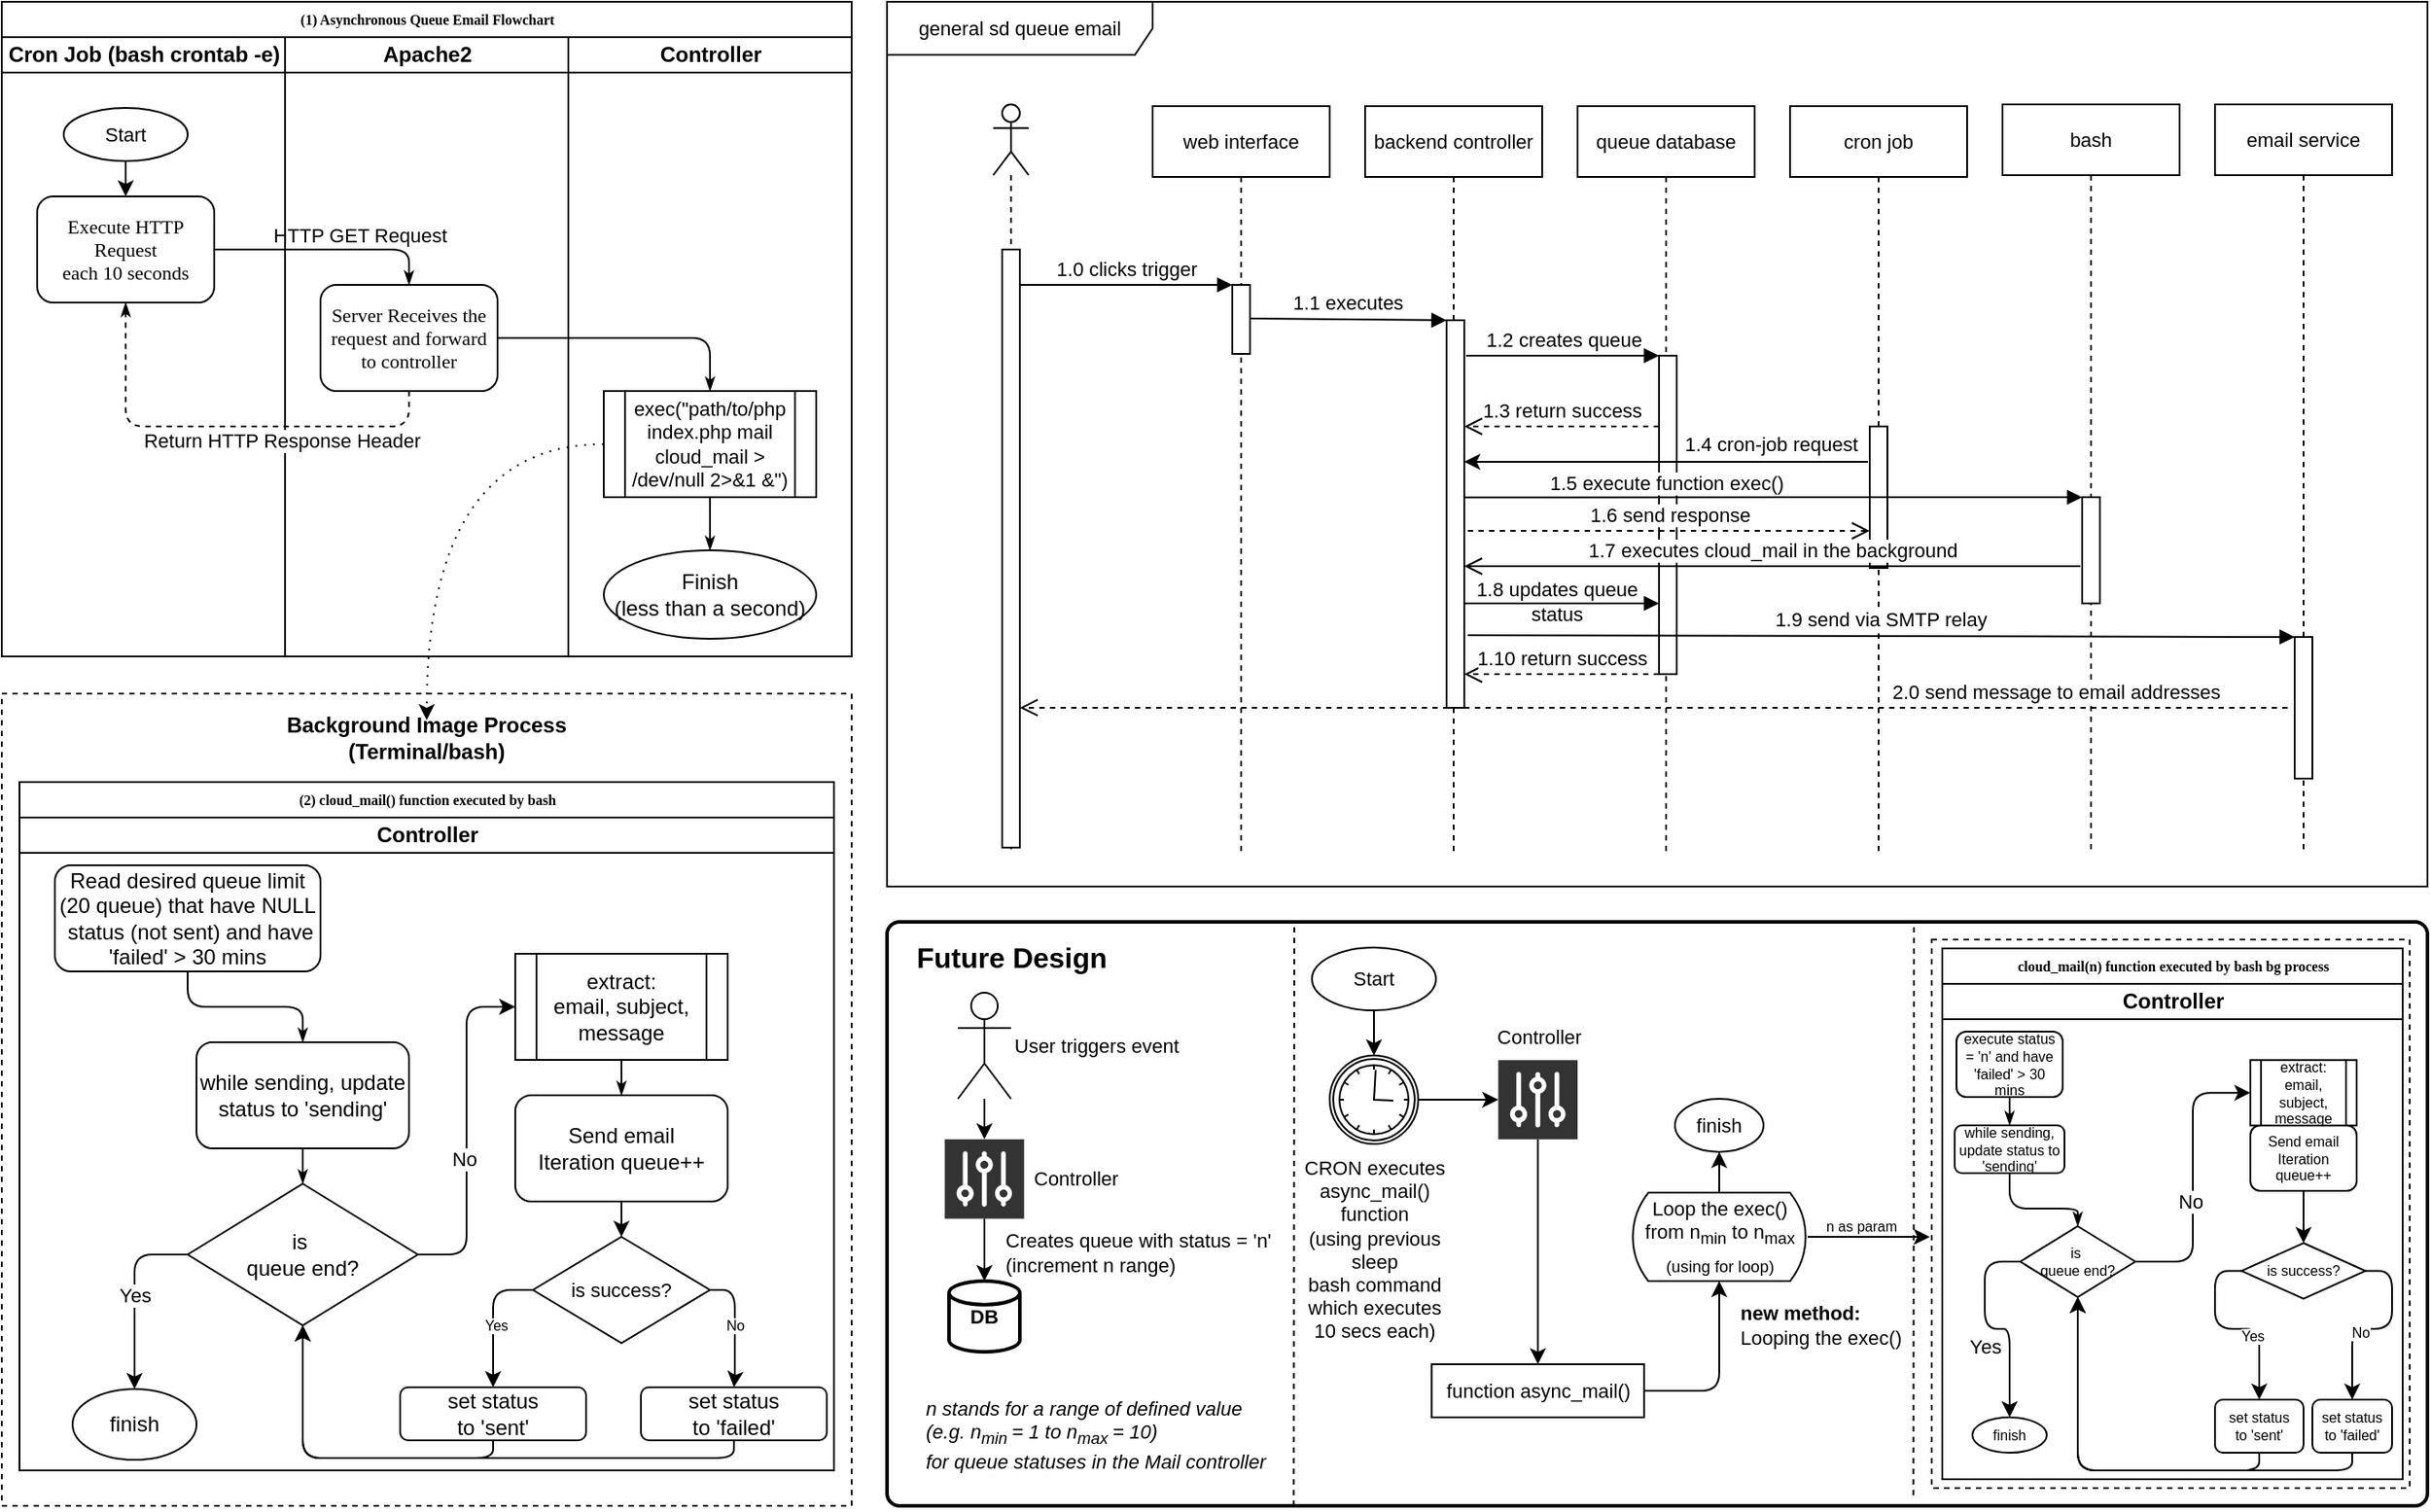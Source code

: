 <mxfile version="14.1.8" type="device"><diagram name="Page-1" id="74e2e168-ea6b-b213-b513-2b3c1d86103e"><mxGraphModel dx="1123" dy="753" grid="1" gridSize="10" guides="1" tooltips="1" connect="1" arrows="1" fold="1" page="1" pageScale="1" pageWidth="1100" pageHeight="850" background="#ffffff" math="0" shadow="0"><root><mxCell id="0"/><mxCell id="1" parent="0"/><mxCell id="8EMnPQW6hqkldXEWD-Vj-78" value="" style="rounded=1;whiteSpace=wrap;html=1;absoluteArcSize=1;arcSize=14;strokeWidth=2;shadow=0;sketch=0;fontSize=11;" vertex="1" parent="1"><mxGeometry x="810" y="560" width="870" height="330" as="geometry"/></mxCell><mxCell id="xspCcs4s6xi0Hh1Sj9BI-2" value="" style="rounded=0;whiteSpace=wrap;html=1;dashed=1;shadow=0;sketch=0;" parent="1" vertex="1"><mxGeometry x="310" y="431" width="480" height="459" as="geometry"/></mxCell><mxCell id="24d9-Pud33ReowxwPlDU-68" style="edgeStyle=orthogonalEdgeStyle;orthogonalLoop=1;jettySize=auto;html=1;exitX=0;exitY=0.5;exitDx=0;exitDy=0;curved=1;dashed=1;dashPattern=1 4;entryX=0.5;entryY=0;entryDx=0;entryDy=0;" parent="1" source="24d9-Pud33ReowxwPlDU-6" target="xspCcs4s6xi0Hh1Sj9BI-3" edge="1"><mxGeometry relative="1" as="geometry"><Array as="points"><mxPoint x="650" y="290"/><mxPoint x="550" y="290"/></Array><mxPoint x="545" y="420" as="targetPoint"/></mxGeometry></mxCell><mxCell id="77e6c97f196da883-1" value="(1) Asynchronous Queue Email Flowchart" style="swimlane;html=1;childLayout=stackLayout;startSize=20;rounded=0;shadow=0;labelBackgroundColor=none;strokeWidth=1;fontFamily=Verdana;fontSize=8;align=center;" parent="1" vertex="1"><mxGeometry x="310" y="40" width="480" height="370" as="geometry"/></mxCell><mxCell id="77e6c97f196da883-2" value="Cron Job (bash crontab -e)" style="swimlane;html=1;startSize=20;" parent="77e6c97f196da883-1" vertex="1"><mxGeometry y="20" width="160" height="350" as="geometry"/></mxCell><mxCell id="77e6c97f196da883-8" value="Execute HTTP Request&lt;br style=&quot;font-size: 11px;&quot;&gt;each 10 seconds" style="rounded=1;whiteSpace=wrap;html=1;shadow=0;labelBackgroundColor=none;strokeWidth=1;fontFamily=Verdana;fontSize=11;align=center;" parent="77e6c97f196da883-2" vertex="1"><mxGeometry x="20" y="90" width="100" height="60" as="geometry"/></mxCell><mxCell id="8EMnPQW6hqkldXEWD-Vj-26" style="edgeStyle=orthogonalEdgeStyle;rounded=1;orthogonalLoop=1;jettySize=auto;html=1;entryX=0.5;entryY=0;entryDx=0;entryDy=0;fontSize=11;" edge="1" parent="77e6c97f196da883-2" source="8EMnPQW6hqkldXEWD-Vj-25" target="77e6c97f196da883-8"><mxGeometry relative="1" as="geometry"/></mxCell><mxCell id="8EMnPQW6hqkldXEWD-Vj-25" value="Start" style="strokeWidth=1;html=1;shape=mxgraph.flowchart.start_1;whiteSpace=wrap;rounded=0;shadow=0;sketch=0;fontSize=11;" vertex="1" parent="77e6c97f196da883-2"><mxGeometry x="35" y="40" width="70" height="30" as="geometry"/></mxCell><mxCell id="77e6c97f196da883-26" style="edgeStyle=orthogonalEdgeStyle;rounded=1;html=1;labelBackgroundColor=none;startArrow=none;startFill=0;startSize=5;endArrow=classicThin;endFill=1;endSize=5;jettySize=auto;orthogonalLoop=1;strokeWidth=1;fontFamily=Verdana;fontSize=8" parent="77e6c97f196da883-1" source="77e6c97f196da883-8" target="77e6c97f196da883-11" edge="1"><mxGeometry relative="1" as="geometry"><Array as="points"><mxPoint x="230" y="140"/></Array></mxGeometry></mxCell><mxCell id="24d9-Pud33ReowxwPlDU-7" value="HTTP GET Request " style="edgeLabel;html=1;align=center;verticalAlign=middle;resizable=0;points=[];" parent="77e6c97f196da883-26" vertex="1" connectable="0"><mxGeometry x="-0.2" y="2" relative="1" as="geometry"><mxPoint x="30" y="-6" as="offset"/></mxGeometry></mxCell><mxCell id="77e6c97f196da883-3" value="Apache2" style="swimlane;html=1;startSize=20;" parent="77e6c97f196da883-1" vertex="1"><mxGeometry x="160" y="20" width="160" height="350" as="geometry"/></mxCell><mxCell id="77e6c97f196da883-11" value="Server Receives the request and forward to controller" style="rounded=1;whiteSpace=wrap;html=1;shadow=0;labelBackgroundColor=none;strokeWidth=1;fontFamily=Verdana;fontSize=11;align=center;" parent="77e6c97f196da883-3" vertex="1"><mxGeometry x="20" y="140" width="100" height="60" as="geometry"/></mxCell><mxCell id="77e6c97f196da883-4" value="Controller" style="swimlane;html=1;startSize=20;" parent="77e6c97f196da883-1" vertex="1"><mxGeometry x="320" y="20" width="160" height="350" as="geometry"/></mxCell><mxCell id="77e6c97f196da883-29" style="edgeStyle=orthogonalEdgeStyle;rounded=1;html=1;labelBackgroundColor=none;startArrow=none;startFill=0;startSize=5;endArrow=classicThin;endFill=1;endSize=5;jettySize=auto;orthogonalLoop=1;strokeWidth=1;fontFamily=Verdana;fontSize=8;entryX=0.5;entryY=0;entryDx=0;entryDy=0;" parent="77e6c97f196da883-4" target="24d9-Pud33ReowxwPlDU-9" edge="1"><mxGeometry relative="1" as="geometry"><mxPoint x="80" y="260" as="sourcePoint"/><mxPoint x="80" y="300" as="targetPoint"/></mxGeometry></mxCell><mxCell id="24d9-Pud33ReowxwPlDU-6" value="exec(&quot;path/to/php index.php mail cloud_mail &amp;gt; /dev/null 2&amp;gt;&amp;amp;1 &amp;amp;&quot;)" style="shape=process;whiteSpace=wrap;html=1;backgroundOutline=1;fontSize=11;" parent="77e6c97f196da883-4" vertex="1"><mxGeometry x="20" y="200" width="120" height="60" as="geometry"/></mxCell><mxCell id="24d9-Pud33ReowxwPlDU-9" value="Finish &lt;br&gt;(less than a second)" style="ellipse;whiteSpace=wrap;html=1;" parent="77e6c97f196da883-4" vertex="1"><mxGeometry x="20" y="290" width="120" height="50" as="geometry"/></mxCell><mxCell id="24d9-Pud33ReowxwPlDU-2" style="edgeStyle=orthogonalEdgeStyle;rounded=1;html=1;labelBackgroundColor=none;startArrow=none;startFill=0;startSize=5;endArrow=classicThin;endFill=1;endSize=5;jettySize=auto;orthogonalLoop=1;strokeWidth=1;fontFamily=Verdana;fontSize=8;exitX=0.5;exitY=1;exitDx=0;exitDy=0;entryX=0.5;entryY=1;entryDx=0;entryDy=0;dashed=1;" parent="77e6c97f196da883-1" source="77e6c97f196da883-11" target="77e6c97f196da883-8" edge="1"><mxGeometry relative="1" as="geometry"><mxPoint x="130" y="215" as="sourcePoint"/><mxPoint x="130" y="180" as="targetPoint"/></mxGeometry></mxCell><mxCell id="24d9-Pud33ReowxwPlDU-3" value="Return HTTP Response Header" style="edgeLabel;html=1;align=center;verticalAlign=middle;resizable=0;points=[];" parent="24d9-Pud33ReowxwPlDU-2" vertex="1" connectable="0"><mxGeometry x="-0.175" y="4" relative="1" as="geometry"><mxPoint x="11" y="4" as="offset"/></mxGeometry></mxCell><mxCell id="24d9-Pud33ReowxwPlDU-5" style="edgeStyle=orthogonalEdgeStyle;rounded=1;html=1;labelBackgroundColor=none;startArrow=none;startFill=0;startSize=5;endArrow=classicThin;endFill=1;endSize=5;jettySize=auto;orthogonalLoop=1;strokeWidth=1;fontFamily=Verdana;fontSize=8;exitX=1;exitY=0.5;exitDx=0;exitDy=0;entryX=0.5;entryY=0;entryDx=0;entryDy=0;" parent="77e6c97f196da883-1" source="77e6c97f196da883-11" target="24d9-Pud33ReowxwPlDU-6" edge="1"><mxGeometry relative="1" as="geometry"><mxPoint x="285" y="120" as="sourcePoint"/><mxPoint x="400" y="230" as="targetPoint"/></mxGeometry></mxCell><mxCell id="24d9-Pud33ReowxwPlDU-32" value="(2) cloud_mail() function executed by bash" style="swimlane;html=1;childLayout=stackLayout;startSize=20;rounded=0;shadow=0;labelBackgroundColor=none;strokeWidth=1;fontFamily=Verdana;fontSize=8;align=center;" parent="1" vertex="1"><mxGeometry x="320" y="481" width="460" height="389" as="geometry"/></mxCell><mxCell id="24d9-Pud33ReowxwPlDU-33" value="Controller" style="swimlane;html=1;startSize=20;" parent="24d9-Pud33ReowxwPlDU-32" vertex="1"><mxGeometry y="20" width="460" height="369" as="geometry"/></mxCell><mxCell id="24d9-Pud33ReowxwPlDU-44" style="edgeStyle=orthogonalEdgeStyle;rounded=1;html=1;labelBackgroundColor=none;startArrow=none;startFill=0;startSize=5;endArrow=classicThin;endFill=1;endSize=5;jettySize=auto;orthogonalLoop=1;strokeWidth=1;fontFamily=Verdana;fontSize=8;entryX=0.5;entryY=0;entryDx=0;entryDy=0;exitX=0.5;exitY=1;exitDx=0;exitDy=0;" parent="24d9-Pud33ReowxwPlDU-33" source="24d9-Pud33ReowxwPlDU-41" target="24d9-Pud33ReowxwPlDU-54" edge="1"><mxGeometry relative="1" as="geometry"><mxPoint x="159.5" y="182.0" as="sourcePoint"/><mxPoint x="160" y="207" as="targetPoint"/><Array as="points"/></mxGeometry></mxCell><mxCell id="24d9-Pud33ReowxwPlDU-40" style="edgeStyle=orthogonalEdgeStyle;rounded=1;html=1;labelBackgroundColor=none;startArrow=none;startFill=0;startSize=5;endArrow=classicThin;endFill=1;endSize=5;jettySize=auto;orthogonalLoop=1;strokeWidth=1;fontFamily=Verdana;fontSize=8;entryX=0.5;entryY=0;entryDx=0;entryDy=0;exitX=0.5;exitY=1;exitDx=0;exitDy=0;" parent="24d9-Pud33ReowxwPlDU-33" source="24d9-Pud33ReowxwPlDU-38" target="24d9-Pud33ReowxwPlDU-41" edge="1"><mxGeometry relative="1" as="geometry"><mxPoint x="160" y="107" as="sourcePoint"/><mxPoint x="160" y="122" as="targetPoint"/></mxGeometry></mxCell><mxCell id="24d9-Pud33ReowxwPlDU-61" value="finish" style="ellipse;whiteSpace=wrap;html=1;" parent="24d9-Pud33ReowxwPlDU-33" vertex="1"><mxGeometry x="30" y="323" width="70" height="40" as="geometry"/></mxCell><mxCell id="24d9-Pud33ReowxwPlDU-38" value="Read desired queue limit (20 queue) that have NULL&lt;br&gt;&amp;nbsp;status (not sent) and have 'failed' &amp;gt; 30 mins" style="rounded=1;whiteSpace=wrap;html=1;" parent="24d9-Pud33ReowxwPlDU-33" vertex="1"><mxGeometry x="20" y="27" width="150" height="60" as="geometry"/></mxCell><mxCell id="24d9-Pud33ReowxwPlDU-41" value="while sending, update status to 'sending'" style="rounded=1;whiteSpace=wrap;html=1;" parent="24d9-Pud33ReowxwPlDU-33" vertex="1"><mxGeometry x="100" y="127" width="120" height="60" as="geometry"/></mxCell><mxCell id="24d9-Pud33ReowxwPlDU-53" style="edgeStyle=orthogonalEdgeStyle;rounded=1;html=1;labelBackgroundColor=none;startArrow=none;startFill=0;startSize=5;endArrow=classicThin;endFill=1;endSize=5;jettySize=auto;orthogonalLoop=1;strokeWidth=1;fontFamily=Verdana;fontSize=8;entryX=0.5;entryY=0;entryDx=0;entryDy=0;exitX=0.5;exitY=1;exitDx=0;exitDy=0;" parent="24d9-Pud33ReowxwPlDU-33" source="24d9-Pud33ReowxwPlDU-55" target="24d9-Pud33ReowxwPlDU-50" edge="1"><mxGeometry relative="1" as="geometry"><mxPoint x="150" y="267" as="sourcePoint"/><mxPoint x="149.5" y="297" as="targetPoint"/><Array as="points"/></mxGeometry></mxCell><mxCell id="24d9-Pud33ReowxwPlDU-62" value="Yes" style="edgeStyle=orthogonalEdgeStyle;rounded=1;orthogonalLoop=1;jettySize=auto;html=1;entryX=0.5;entryY=0;entryDx=0;entryDy=0;exitX=0;exitY=0.5;exitDx=0;exitDy=0;" parent="24d9-Pud33ReowxwPlDU-33" source="24d9-Pud33ReowxwPlDU-54" target="24d9-Pud33ReowxwPlDU-61" edge="1"><mxGeometry relative="1" as="geometry"/></mxCell><mxCell id="24d9-Pud33ReowxwPlDU-54" value="is&amp;nbsp;&lt;br&gt;queue end?" style="rhombus;whiteSpace=wrap;html=1;" parent="24d9-Pud33ReowxwPlDU-33" vertex="1"><mxGeometry x="95" y="207" width="130" height="80" as="geometry"/></mxCell><mxCell id="24d9-Pud33ReowxwPlDU-59" value="" style="edgeStyle=orthogonalEdgeStyle;rounded=1;orthogonalLoop=1;jettySize=auto;html=1;entryX=0;entryY=0.5;entryDx=0;entryDy=0;exitX=1;exitY=0.5;exitDx=0;exitDy=0;" parent="24d9-Pud33ReowxwPlDU-33" source="24d9-Pud33ReowxwPlDU-54" target="24d9-Pud33ReowxwPlDU-55" edge="1"><mxGeometry relative="1" as="geometry"><mxPoint x="310" y="247" as="targetPoint"/><mxPoint x="240" y="247" as="sourcePoint"/></mxGeometry></mxCell><mxCell id="24d9-Pud33ReowxwPlDU-63" value="No" style="edgeLabel;html=1;align=center;verticalAlign=middle;resizable=0;points=[];" parent="24d9-Pud33ReowxwPlDU-59" vertex="1" connectable="0"><mxGeometry x="-0.166" y="3" relative="1" as="geometry"><mxPoint x="1" as="offset"/></mxGeometry></mxCell><mxCell id="24d9-Pud33ReowxwPlDU-50" value="Send email&lt;br&gt;Iteration queue++" style="rounded=1;whiteSpace=wrap;html=1;" parent="24d9-Pud33ReowxwPlDU-33" vertex="1"><mxGeometry x="280" y="157" width="120" height="60" as="geometry"/></mxCell><mxCell id="24d9-Pud33ReowxwPlDU-55" value="extract:&lt;br&gt;email, subject, message" style="shape=process;whiteSpace=wrap;html=1;backgroundOutline=1;" parent="24d9-Pud33ReowxwPlDU-33" vertex="1"><mxGeometry x="280" y="77" width="120" height="60" as="geometry"/></mxCell><mxCell id="xspCcs4s6xi0Hh1Sj9BI-3" value="Background Image Process (Terminal/bash)" style="text;html=1;strokeColor=none;fillColor=none;align=center;verticalAlign=middle;whiteSpace=wrap;rounded=0;fontStyle=1" parent="1" vertex="1"><mxGeometry x="460" y="446" width="180" height="20" as="geometry"/></mxCell><mxCell id="8EMnPQW6hqkldXEWD-Vj-4" value="general sd queue email" style="shape=umlFrame;whiteSpace=wrap;html=1;rounded=0;shadow=0;sketch=0;strokeColor=#000000;fontSize=11;width=150;height=30;" vertex="1" parent="1"><mxGeometry x="810" y="40" width="870" height="500" as="geometry"/></mxCell><mxCell id="8EMnPQW6hqkldXEWD-Vj-3" value="" style="shape=umlLifeline;participant=umlActor;perimeter=lifelinePerimeter;whiteSpace=wrap;html=1;container=1;collapsible=0;recursiveResize=0;verticalAlign=top;spacingTop=36;outlineConnect=0;rounded=0;shadow=0;sketch=0;strokeColor=#000000;fontSize=11;" vertex="1" parent="1"><mxGeometry x="870" y="98" width="20" height="422" as="geometry"/></mxCell><mxCell id="8EMnPQW6hqkldXEWD-Vj-5" value="" style="html=1;points=[];perimeter=orthogonalPerimeter;rounded=0;shadow=0;sketch=0;strokeColor=#000000;fontSize=11;" vertex="1" parent="8EMnPQW6hqkldXEWD-Vj-3"><mxGeometry x="5" y="82" width="10" height="338" as="geometry"/></mxCell><mxCell id="8EMnPQW6hqkldXEWD-Vj-6" value="web interface" style="shape=umlLifeline;perimeter=lifelinePerimeter;whiteSpace=wrap;html=1;container=1;collapsible=0;recursiveResize=0;outlineConnect=0;rounded=0;shadow=0;sketch=0;strokeColor=#000000;fontSize=11;" vertex="1" parent="1"><mxGeometry x="960" y="99" width="100" height="421" as="geometry"/></mxCell><mxCell id="8EMnPQW6hqkldXEWD-Vj-30" value="" style="html=1;points=[];perimeter=orthogonalPerimeter;rounded=0;shadow=0;sketch=0;strokeColor=#000000;strokeWidth=1;fontSize=11;" vertex="1" parent="8EMnPQW6hqkldXEWD-Vj-6"><mxGeometry x="45" y="101" width="10" height="39" as="geometry"/></mxCell><mxCell id="8EMnPQW6hqkldXEWD-Vj-7" value="backend controller&lt;span style=&quot;color: rgba(0 , 0 , 0 , 0) ; font-family: monospace ; font-size: 0px&quot;&gt;%3CmxGraphModel%3E%3Croot%3E%3CmxCell%20id%3D%220%22%2F%3E%3CmxCell%20id%3D%221%22%20parent%3D%220%22%2F%3E%3CmxCell%20id%3D%222%22%20value%3D%22web%20interface%22%20style%3D%22shape%3DumlLifeline%3Bperimeter%3DlifelinePerimeter%3BwhiteSpace%3Dwrap%3Bhtml%3D1%3Bcontainer%3D1%3Bcollapsible%3D0%3BrecursiveResize%3D0%3BoutlineConnect%3D0%3Brounded%3D0%3Bshadow%3D0%3Bsketch%3D0%3BstrokeColor%3D%23000000%3BfontSize%3D11%3B%22%20vertex%3D%221%22%20parent%3D%221%22%3E%3CmxGeometry%20x%3D%22960%22%20y%3D%22120%22%20width%3D%22100%22%20height%3D%22300%22%20as%3D%22geometry%22%2F%3E%3C%2FmxCell%3E%3C%2Froot%3E%3C%2FmxGraphModel%3E&lt;/span&gt;" style="shape=umlLifeline;perimeter=lifelinePerimeter;whiteSpace=wrap;html=1;container=1;collapsible=0;recursiveResize=0;outlineConnect=0;rounded=0;shadow=0;sketch=0;strokeColor=#000000;fontSize=11;" vertex="1" parent="1"><mxGeometry x="1080" y="99" width="100" height="421" as="geometry"/></mxCell><mxCell id="8EMnPQW6hqkldXEWD-Vj-34" value="" style="html=1;points=[];perimeter=orthogonalPerimeter;rounded=0;shadow=0;sketch=0;strokeColor=#000000;strokeWidth=1;fontSize=11;" vertex="1" parent="8EMnPQW6hqkldXEWD-Vj-7"><mxGeometry x="46" y="121" width="10" height="219" as="geometry"/></mxCell><mxCell id="8EMnPQW6hqkldXEWD-Vj-8" value="queue database" style="shape=umlLifeline;perimeter=lifelinePerimeter;whiteSpace=wrap;html=1;container=1;collapsible=0;recursiveResize=0;outlineConnect=0;rounded=0;shadow=0;sketch=0;strokeColor=#000000;fontSize=11;" vertex="1" parent="1"><mxGeometry x="1200" y="99" width="100" height="421" as="geometry"/></mxCell><mxCell id="8EMnPQW6hqkldXEWD-Vj-9" value="cron job" style="shape=umlLifeline;perimeter=lifelinePerimeter;whiteSpace=wrap;html=1;container=1;collapsible=0;recursiveResize=0;outlineConnect=0;rounded=0;shadow=0;sketch=0;strokeColor=#000000;fontSize=11;" vertex="1" parent="1"><mxGeometry x="1320" y="99" width="100" height="421" as="geometry"/></mxCell><mxCell id="8EMnPQW6hqkldXEWD-Vj-46" value="" style="html=1;points=[];perimeter=orthogonalPerimeter;rounded=0;shadow=0;sketch=0;strokeColor=#000000;strokeWidth=1;fontSize=11;" vertex="1" parent="8EMnPQW6hqkldXEWD-Vj-9"><mxGeometry x="45" y="181" width="10" height="80" as="geometry"/></mxCell><mxCell id="8EMnPQW6hqkldXEWD-Vj-16" style="edgeStyle=orthogonalEdgeStyle;orthogonalLoop=1;jettySize=auto;html=1;entryX=0.5;entryY=0;entryDx=0;entryDy=0;fontSize=11;rounded=1;exitX=0;exitY=0.5;exitDx=0;exitDy=0;exitPerimeter=0;" edge="1" parent="1" source="8EMnPQW6hqkldXEWD-Vj-13" target="8EMnPQW6hqkldXEWD-Vj-15"><mxGeometry relative="1" as="geometry"/></mxCell><mxCell id="8EMnPQW6hqkldXEWD-Vj-161" value="Yes" style="edgeLabel;html=1;align=center;verticalAlign=middle;resizable=0;points=[];fontSize=8;" vertex="1" connectable="0" parent="8EMnPQW6hqkldXEWD-Vj-16"><mxGeometry x="0.097" y="1" relative="1" as="geometry"><mxPoint as="offset"/></mxGeometry></mxCell><mxCell id="8EMnPQW6hqkldXEWD-Vj-22" style="edgeStyle=orthogonalEdgeStyle;rounded=1;orthogonalLoop=1;jettySize=auto;html=1;entryX=0.5;entryY=0;entryDx=0;entryDy=0;fontSize=11;" edge="1" parent="1" source="8EMnPQW6hqkldXEWD-Vj-13" target="8EMnPQW6hqkldXEWD-Vj-18"><mxGeometry relative="1" as="geometry"><Array as="points"><mxPoint x="724" y="768"/><mxPoint x="724" y="818"/></Array></mxGeometry></mxCell><mxCell id="8EMnPQW6hqkldXEWD-Vj-160" value="No" style="edgeLabel;html=1;align=center;verticalAlign=middle;resizable=0;points=[];fontSize=8;" vertex="1" connectable="0" parent="8EMnPQW6hqkldXEWD-Vj-22"><mxGeometry x="-0.102" y="2" relative="1" as="geometry"><mxPoint x="-2.5" y="3" as="offset"/></mxGeometry></mxCell><mxCell id="8EMnPQW6hqkldXEWD-Vj-13" value="is success?" style="strokeWidth=1;html=1;shape=mxgraph.flowchart.decision;whiteSpace=wrap;rounded=0;shadow=0;sketch=0;fontSize=11;" vertex="1" parent="1"><mxGeometry x="610" y="738" width="100" height="60" as="geometry"/></mxCell><mxCell id="8EMnPQW6hqkldXEWD-Vj-14" style="edgeStyle=orthogonalEdgeStyle;curved=1;orthogonalLoop=1;jettySize=auto;html=1;entryX=0.5;entryY=0;entryDx=0;entryDy=0;entryPerimeter=0;fontSize=11;" edge="1" parent="1" source="24d9-Pud33ReowxwPlDU-50" target="8EMnPQW6hqkldXEWD-Vj-13"><mxGeometry relative="1" as="geometry"/></mxCell><mxCell id="8EMnPQW6hqkldXEWD-Vj-24" style="edgeStyle=orthogonalEdgeStyle;rounded=1;orthogonalLoop=1;jettySize=auto;html=1;entryX=0.5;entryY=1;entryDx=0;entryDy=0;fontSize=11;" edge="1" parent="1" source="8EMnPQW6hqkldXEWD-Vj-15" target="24d9-Pud33ReowxwPlDU-54"><mxGeometry relative="1" as="geometry"><Array as="points"><mxPoint x="588" y="863"/><mxPoint x="480" y="863"/></Array></mxGeometry></mxCell><mxCell id="8EMnPQW6hqkldXEWD-Vj-15" value="set status &lt;br&gt;to 'sent'" style="rounded=1;whiteSpace=wrap;html=1;" vertex="1" parent="1"><mxGeometry x="535" y="823" width="105" height="30" as="geometry"/></mxCell><mxCell id="8EMnPQW6hqkldXEWD-Vj-23" style="edgeStyle=orthogonalEdgeStyle;rounded=1;orthogonalLoop=1;jettySize=auto;html=1;entryX=0.5;entryY=1;entryDx=0;entryDy=0;fontSize=11;" edge="1" parent="1" source="8EMnPQW6hqkldXEWD-Vj-18" target="24d9-Pud33ReowxwPlDU-54"><mxGeometry relative="1" as="geometry"><Array as="points"><mxPoint x="724" y="863"/><mxPoint x="480" y="863"/></Array></mxGeometry></mxCell><mxCell id="8EMnPQW6hqkldXEWD-Vj-18" value="set status &lt;br&gt;to 'failed'" style="rounded=1;whiteSpace=wrap;html=1;" vertex="1" parent="1"><mxGeometry x="671" y="823" width="105" height="30" as="geometry"/></mxCell><mxCell id="8EMnPQW6hqkldXEWD-Vj-31" value="1.0 clicks trigger" style="html=1;verticalAlign=bottom;endArrow=block;entryX=0;entryY=0;fontSize=11;" edge="1" target="8EMnPQW6hqkldXEWD-Vj-30" parent="1" source="8EMnPQW6hqkldXEWD-Vj-5"><mxGeometry relative="1" as="geometry"><mxPoint x="935" y="200" as="sourcePoint"/></mxGeometry></mxCell><mxCell id="8EMnPQW6hqkldXEWD-Vj-35" value="1.1 executes" style="html=1;verticalAlign=bottom;endArrow=block;entryX=0;entryY=0;fontSize=11;exitX=1;exitY=0.487;exitDx=0;exitDy=0;exitPerimeter=0;" edge="1" target="8EMnPQW6hqkldXEWD-Vj-34" parent="1" source="8EMnPQW6hqkldXEWD-Vj-30"><mxGeometry relative="1" as="geometry"><mxPoint x="1056" y="220" as="sourcePoint"/></mxGeometry></mxCell><mxCell id="8EMnPQW6hqkldXEWD-Vj-37" value="" style="html=1;points=[];perimeter=orthogonalPerimeter;rounded=0;shadow=0;sketch=0;strokeColor=#000000;strokeWidth=1;fontSize=11;" vertex="1" parent="1"><mxGeometry x="1246" y="240" width="10" height="180" as="geometry"/></mxCell><mxCell id="8EMnPQW6hqkldXEWD-Vj-38" value="1.2 creates queue" style="html=1;verticalAlign=bottom;endArrow=block;entryX=0;entryY=0;fontSize=11;" edge="1" target="8EMnPQW6hqkldXEWD-Vj-37" parent="1"><mxGeometry relative="1" as="geometry"><mxPoint x="1137" y="240" as="sourcePoint"/></mxGeometry></mxCell><mxCell id="8EMnPQW6hqkldXEWD-Vj-48" style="edgeStyle=orthogonalEdgeStyle;rounded=1;orthogonalLoop=1;jettySize=auto;html=1;fontSize=11;exitX=-0.1;exitY=0.25;exitDx=0;exitDy=0;exitPerimeter=0;" edge="1" parent="1" source="8EMnPQW6hqkldXEWD-Vj-46"><mxGeometry relative="1" as="geometry"><mxPoint x="1136" y="300" as="targetPoint"/></mxGeometry></mxCell><mxCell id="8EMnPQW6hqkldXEWD-Vj-49" value="1.4 cron-job request" style="edgeLabel;html=1;align=center;verticalAlign=middle;resizable=0;points=[];fontSize=11;" vertex="1" connectable="0" parent="8EMnPQW6hqkldXEWD-Vj-48"><mxGeometry x="-0.345" y="-1" relative="1" as="geometry"><mxPoint x="20" y="-8.98" as="offset"/></mxGeometry></mxCell><mxCell id="8EMnPQW6hqkldXEWD-Vj-53" value="1.3 return success" style="html=1;verticalAlign=bottom;endArrow=open;dashed=1;endSize=8;exitX=0;exitY=0.95;fontSize=11;" edge="1" parent="1" target="8EMnPQW6hqkldXEWD-Vj-34"><mxGeometry relative="1" as="geometry"><mxPoint x="1176" y="280" as="targetPoint"/><mxPoint x="1246" y="280" as="sourcePoint"/></mxGeometry></mxCell><mxCell id="8EMnPQW6hqkldXEWD-Vj-54" value="bash" style="shape=umlLifeline;perimeter=lifelinePerimeter;whiteSpace=wrap;html=1;container=1;collapsible=0;recursiveResize=0;outlineConnect=0;rounded=0;shadow=0;sketch=0;strokeColor=#000000;fontSize=11;" vertex="1" parent="1"><mxGeometry x="1440" y="98" width="100" height="422" as="geometry"/></mxCell><mxCell id="8EMnPQW6hqkldXEWD-Vj-57" value="" style="html=1;points=[];perimeter=orthogonalPerimeter;rounded=0;shadow=0;sketch=0;strokeColor=#000000;strokeWidth=1;fontSize=11;" vertex="1" parent="1"><mxGeometry x="1485" y="320" width="10" height="60" as="geometry"/></mxCell><mxCell id="8EMnPQW6hqkldXEWD-Vj-58" value="1.5 execute function exec()" style="html=1;verticalAlign=bottom;endArrow=block;entryX=0;entryY=0;fontSize=11;exitX=1;exitY=0.457;exitDx=0;exitDy=0;exitPerimeter=0;" edge="1" target="8EMnPQW6hqkldXEWD-Vj-57" parent="1" source="8EMnPQW6hqkldXEWD-Vj-34"><mxGeometry x="-0.349" y="-1" relative="1" as="geometry"><mxPoint x="1414" y="320" as="sourcePoint"/><mxPoint as="offset"/></mxGeometry></mxCell><mxCell id="8EMnPQW6hqkldXEWD-Vj-59" value="1.7 executes cloud_mail in the background" style="html=1;verticalAlign=bottom;endArrow=open;endSize=8;exitX=0;exitY=0.95;fontSize=11;" edge="1" parent="1"><mxGeometry relative="1" as="geometry"><mxPoint x="1136" y="359" as="targetPoint"/><mxPoint x="1484" y="359" as="sourcePoint"/></mxGeometry></mxCell><mxCell id="8EMnPQW6hqkldXEWD-Vj-60" value="1.6 send response" style="html=1;verticalAlign=bottom;endArrow=open;dashed=1;endSize=8;fontSize=11;entryX=0;entryY=0.75;entryDx=0;entryDy=0;entryPerimeter=0;" edge="1" parent="1"><mxGeometry relative="1" as="geometry"><mxPoint x="1138" y="339" as="sourcePoint"/><mxPoint x="1365" y="339" as="targetPoint"/></mxGeometry></mxCell><mxCell id="8EMnPQW6hqkldXEWD-Vj-61" value="" style="endArrow=block;endFill=1;endSize=6;html=1;fontSize=11;entryX=-0.1;entryY=0.875;entryDx=0;entryDy=0;entryPerimeter=0;" edge="1" parent="1"><mxGeometry width="100" relative="1" as="geometry"><mxPoint x="1136" y="380" as="sourcePoint"/><mxPoint x="1246" y="380" as="targetPoint"/></mxGeometry></mxCell><mxCell id="8EMnPQW6hqkldXEWD-Vj-63" value="1.8 updates queue&lt;br&gt;status" style="text;html=1;align=center;verticalAlign=middle;resizable=0;points=[];autosize=1;fontSize=11;horizontal=1;spacing=2;spacingTop=0;" vertex="1" parent="1"><mxGeometry x="1133" y="359" width="110" height="40" as="geometry"/></mxCell><mxCell id="8EMnPQW6hqkldXEWD-Vj-65" value="1.10 return success" style="html=1;verticalAlign=bottom;endArrow=open;dashed=1;endSize=8;exitX=0;exitY=0.95;fontSize=11;" edge="1" parent="1"><mxGeometry relative="1" as="geometry"><mxPoint x="1136" y="420" as="targetPoint"/><mxPoint x="1246" y="420" as="sourcePoint"/></mxGeometry></mxCell><mxCell id="8EMnPQW6hqkldXEWD-Vj-68" value="email service" style="shape=umlLifeline;perimeter=lifelinePerimeter;whiteSpace=wrap;html=1;container=1;collapsible=0;recursiveResize=0;outlineConnect=0;rounded=0;shadow=0;sketch=0;strokeColor=#000000;fontSize=11;" vertex="1" parent="1"><mxGeometry x="1560" y="98" width="100" height="422" as="geometry"/></mxCell><mxCell id="8EMnPQW6hqkldXEWD-Vj-73" value="" style="html=1;points=[];perimeter=orthogonalPerimeter;rounded=0;shadow=0;sketch=0;strokeColor=#000000;strokeWidth=1;fontSize=11;" vertex="1" parent="1"><mxGeometry x="1605" y="399" width="10" height="80" as="geometry"/></mxCell><mxCell id="8EMnPQW6hqkldXEWD-Vj-74" value="1.9 send via SMTP relay" style="html=1;verticalAlign=bottom;endArrow=block;entryX=0;entryY=0;fontSize=11;exitX=0.045;exitY=0.975;exitDx=0;exitDy=0;exitPerimeter=0;" edge="1" target="8EMnPQW6hqkldXEWD-Vj-73" parent="1" source="8EMnPQW6hqkldXEWD-Vj-63"><mxGeometry relative="1" as="geometry"><mxPoint x="1534" y="399" as="sourcePoint"/></mxGeometry></mxCell><mxCell id="8EMnPQW6hqkldXEWD-Vj-75" value="2.0 send message to email addresses" style="html=1;verticalAlign=bottom;endArrow=open;dashed=1;endSize=8;fontSize=11;entryX=1;entryY=0.707;entryDx=0;entryDy=0;entryPerimeter=0;" edge="1" parent="1"><mxGeometry x="-0.634" relative="1" as="geometry"><mxPoint x="885" y="438.966" as="targetPoint"/><mxPoint x="1601" y="439" as="sourcePoint"/><mxPoint as="offset"/></mxGeometry></mxCell><mxCell id="8EMnPQW6hqkldXEWD-Vj-126" style="edgeStyle=orthogonalEdgeStyle;rounded=1;orthogonalLoop=1;jettySize=auto;html=1;entryX=0.5;entryY=0;entryDx=0;entryDy=0;fontSize=11;" edge="1" parent="1" source="8EMnPQW6hqkldXEWD-Vj-77" target="8EMnPQW6hqkldXEWD-Vj-80"><mxGeometry relative="1" as="geometry"/></mxCell><mxCell id="8EMnPQW6hqkldXEWD-Vj-77" value="Start" style="strokeWidth=1;html=1;shape=mxgraph.flowchart.start_1;whiteSpace=wrap;rounded=0;shadow=0;sketch=0;fontSize=11;" vertex="1" parent="1"><mxGeometry x="1050" y="574.5" width="70" height="35.5" as="geometry"/></mxCell><mxCell id="8EMnPQW6hqkldXEWD-Vj-79" value="&lt;font style=&quot;font-size: 16px&quot;&gt;&lt;b&gt;Future Design&lt;/b&gt;&lt;/font&gt;" style="text;html=1;align=center;verticalAlign=middle;resizable=0;points=[];autosize=1;fontSize=11;" vertex="1" parent="1"><mxGeometry x="820" y="570" width="120" height="20" as="geometry"/></mxCell><mxCell id="8EMnPQW6hqkldXEWD-Vj-127" style="edgeStyle=orthogonalEdgeStyle;rounded=1;orthogonalLoop=1;jettySize=auto;html=1;fontSize=11;" edge="1" parent="1" source="8EMnPQW6hqkldXEWD-Vj-80" target="8EMnPQW6hqkldXEWD-Vj-92"><mxGeometry relative="1" as="geometry"/></mxCell><mxCell id="8EMnPQW6hqkldXEWD-Vj-80" value="CRON executes&lt;br&gt;async_mail() &lt;br&gt;function&lt;br&gt;(using previous&lt;br&gt;sleep&lt;br&gt;bash command&lt;br&gt;which executes&lt;br&gt;10 secs each)" style="shape=mxgraph.bpmn.shape;html=1;verticalLabelPosition=bottom;labelBackgroundColor=#ffffff;verticalAlign=top;align=center;perimeter=ellipsePerimeter;outlineConnect=0;outline=catching;symbol=timer;rounded=0;shadow=0;sketch=0;strokeColor=#000000;strokeWidth=1;fontSize=11;labelPosition=center;" vertex="1" parent="1"><mxGeometry x="1060" y="635.5" width="50" height="50" as="geometry"/></mxCell><mxCell id="8EMnPQW6hqkldXEWD-Vj-111" style="edgeStyle=orthogonalEdgeStyle;rounded=1;orthogonalLoop=1;jettySize=auto;html=1;entryX=0.5;entryY=0;entryDx=0;entryDy=0;fontSize=11;" edge="1" parent="1" source="8EMnPQW6hqkldXEWD-Vj-92" target="8EMnPQW6hqkldXEWD-Vj-105"><mxGeometry relative="1" as="geometry"><Array as="points"><mxPoint x="1178" y="760"/><mxPoint x="1178" y="760"/></Array></mxGeometry></mxCell><mxCell id="8EMnPQW6hqkldXEWD-Vj-92" value="Controller" style="pointerEvents=1;shadow=0;dashed=0;html=1;strokeColor=none;labelPosition=center;verticalLabelPosition=top;verticalAlign=bottom;align=center;outlineConnect=0;shape=mxgraph.veeam.controller;rounded=0;sketch=0;fontSize=11;fillColor=#333333;horizontal=1;spacing=6;" vertex="1" parent="1"><mxGeometry x="1155.2" y="638.1" width="44.8" height="44.8" as="geometry"/></mxCell><mxCell id="8EMnPQW6hqkldXEWD-Vj-129" style="edgeStyle=orthogonalEdgeStyle;rounded=1;orthogonalLoop=1;jettySize=auto;html=1;fontSize=11;exitX=1;exitY=0.5;exitDx=0;exitDy=0;" edge="1" parent="1" source="8EMnPQW6hqkldXEWD-Vj-105" target="8EMnPQW6hqkldXEWD-Vj-128"><mxGeometry relative="1" as="geometry"/></mxCell><mxCell id="8EMnPQW6hqkldXEWD-Vj-105" value="function async_mail()" style="rounded=0;whiteSpace=wrap;html=1;shadow=0;sketch=0;strokeColor=#000000;strokeWidth=1;fillColor=none;fontSize=11;align=center;" vertex="1" parent="1"><mxGeometry x="1117.6" y="810" width="120" height="30" as="geometry"/></mxCell><mxCell id="8EMnPQW6hqkldXEWD-Vj-116" style="edgeStyle=orthogonalEdgeStyle;rounded=1;orthogonalLoop=1;jettySize=auto;html=1;fontSize=11;" edge="1" parent="1" source="8EMnPQW6hqkldXEWD-Vj-112" target="8EMnPQW6hqkldXEWD-Vj-115"><mxGeometry relative="1" as="geometry"/></mxCell><mxCell id="8EMnPQW6hqkldXEWD-Vj-112" value="User triggers event" style="shape=umlActor;verticalLabelPosition=middle;verticalAlign=middle;html=1;outlineConnect=0;rounded=0;shadow=0;sketch=0;strokeColor=#000000;strokeWidth=1;fillColor=none;fontSize=11;align=left;labelPosition=right;" vertex="1" parent="1"><mxGeometry x="850" y="600" width="30" height="60" as="geometry"/></mxCell><mxCell id="8EMnPQW6hqkldXEWD-Vj-118" style="edgeStyle=orthogonalEdgeStyle;rounded=1;orthogonalLoop=1;jettySize=auto;html=1;entryX=0.5;entryY=0;entryDx=0;entryDy=0;entryPerimeter=0;fontSize=11;" edge="1" parent="1" source="8EMnPQW6hqkldXEWD-Vj-115" target="8EMnPQW6hqkldXEWD-Vj-117"><mxGeometry relative="1" as="geometry"/></mxCell><mxCell id="8EMnPQW6hqkldXEWD-Vj-119" value="Creates queue with status = 'n'&amp;nbsp;&lt;br&gt;(increment n range)" style="edgeLabel;html=1;align=left;verticalAlign=middle;resizable=0;points=[];fontSize=11;" vertex="1" connectable="0" parent="8EMnPQW6hqkldXEWD-Vj-118"><mxGeometry x="-0.096" y="-2" relative="1" as="geometry"><mxPoint x="8" y="-1.24" as="offset"/></mxGeometry></mxCell><mxCell id="8EMnPQW6hqkldXEWD-Vj-115" value="Controller" style="pointerEvents=1;shadow=0;dashed=0;html=1;strokeColor=none;labelPosition=right;verticalLabelPosition=middle;verticalAlign=middle;align=left;outlineConnect=0;shape=mxgraph.veeam.controller;rounded=0;sketch=0;fontSize=11;fillColor=#333333;horizontal=1;spacing=6;" vertex="1" parent="1"><mxGeometry x="842.6" y="682.9" width="44.8" height="44.8" as="geometry"/></mxCell><mxCell id="8EMnPQW6hqkldXEWD-Vj-117" value="&lt;b&gt;DB&lt;/b&gt;" style="strokeWidth=2;html=1;shape=mxgraph.flowchart.database;whiteSpace=wrap;rounded=0;shadow=0;sketch=0;fillColor=none;fontSize=11;align=center;" vertex="1" parent="1"><mxGeometry x="845" y="763" width="40" height="40" as="geometry"/></mxCell><mxCell id="8EMnPQW6hqkldXEWD-Vj-120" value="&lt;div&gt;&lt;i&gt;&lt;span&gt;n stands for a range of defined value&amp;nbsp;&lt;/span&gt;&lt;/i&gt;&lt;/div&gt;&lt;div&gt;&lt;i&gt;&lt;span&gt;(e.g. n&lt;/span&gt;&lt;span&gt;&lt;sub&gt;min &lt;/sub&gt;= 1 to n&lt;sub&gt;max &lt;/sub&gt;= 10)&lt;/span&gt;&lt;/i&gt;&lt;/div&gt;&lt;div&gt;&lt;i&gt;&lt;span&gt;for queue statuses&amp;nbsp;&lt;/span&gt;&lt;/i&gt;&lt;i&gt;in the Mail controller&amp;nbsp;&lt;/i&gt;&lt;/div&gt;" style="text;html=1;align=left;verticalAlign=middle;resizable=0;points=[];autosize=1;fontSize=11;" vertex="1" parent="1"><mxGeometry x="830" y="825" width="210" height="50" as="geometry"/></mxCell><mxCell id="8EMnPQW6hqkldXEWD-Vj-125" value="" style="endArrow=none;dashed=1;html=1;fontSize=11;entryX=0.264;entryY=1.002;entryDx=0;entryDy=0;entryPerimeter=0;" edge="1" parent="1" target="8EMnPQW6hqkldXEWD-Vj-78"><mxGeometry width="50" height="50" relative="1" as="geometry"><mxPoint x="1040" y="563" as="sourcePoint"/><mxPoint x="1040" y="853" as="targetPoint"/></mxGeometry></mxCell><mxCell id="8EMnPQW6hqkldXEWD-Vj-132" style="edgeStyle=orthogonalEdgeStyle;rounded=1;orthogonalLoop=1;jettySize=auto;html=1;entryX=0.5;entryY=1;entryDx=0;entryDy=0;entryPerimeter=0;fontSize=11;" edge="1" parent="1" source="8EMnPQW6hqkldXEWD-Vj-128" target="8EMnPQW6hqkldXEWD-Vj-131"><mxGeometry relative="1" as="geometry"/></mxCell><mxCell id="8EMnPQW6hqkldXEWD-Vj-158" style="edgeStyle=orthogonalEdgeStyle;rounded=1;orthogonalLoop=1;jettySize=auto;html=1;entryX=-0.004;entryY=0.542;entryDx=0;entryDy=0;entryPerimeter=0;fontSize=11;" edge="1" parent="1" source="8EMnPQW6hqkldXEWD-Vj-128" target="8EMnPQW6hqkldXEWD-Vj-134"><mxGeometry relative="1" as="geometry"/></mxCell><mxCell id="8EMnPQW6hqkldXEWD-Vj-163" value="n as param" style="edgeLabel;html=1;align=center;verticalAlign=middle;resizable=0;points=[];fontSize=8;" vertex="1" connectable="0" parent="8EMnPQW6hqkldXEWD-Vj-158"><mxGeometry x="-0.347" y="-2" relative="1" as="geometry"><mxPoint x="7.5" y="-8.02" as="offset"/></mxGeometry></mxCell><mxCell id="8EMnPQW6hqkldXEWD-Vj-128" value="Loop the exec()&lt;br&gt;from n&lt;sub&gt;min&lt;/sub&gt; to n&lt;sub&gt;max&lt;br&gt;(using for loop)&lt;br&gt;&lt;/sub&gt;" style="html=1;dashed=0;whitespace=wrap;shape=mxgraph.dfd.loop;rounded=0;shadow=0;sketch=0;strokeColor=#000000;strokeWidth=1;fillColor=none;fontSize=11;align=center;" vertex="1" parent="1"><mxGeometry x="1230" y="713" width="100" height="50" as="geometry"/></mxCell><mxCell id="8EMnPQW6hqkldXEWD-Vj-130" value="&lt;b&gt;new method:&lt;/b&gt; &lt;br&gt;Looping the exec()" style="text;html=1;align=left;verticalAlign=middle;resizable=0;points=[];autosize=1;fontSize=11;" vertex="1" parent="1"><mxGeometry x="1290" y="773" width="110" height="30" as="geometry"/></mxCell><mxCell id="8EMnPQW6hqkldXEWD-Vj-131" value="finish" style="strokeWidth=1;html=1;shape=mxgraph.flowchart.start_1;whiteSpace=wrap;rounded=0;shadow=0;sketch=0;fillColor=none;fontSize=11;align=center;spacing=1;" vertex="1" parent="1"><mxGeometry x="1255" y="660" width="50" height="30" as="geometry"/></mxCell><mxCell id="8EMnPQW6hqkldXEWD-Vj-133" value="" style="endArrow=none;dashed=1;html=1;fontSize=11;entryX=0.264;entryY=1.002;entryDx=0;entryDy=0;entryPerimeter=0;" edge="1" parent="1"><mxGeometry width="50" height="50" relative="1" as="geometry"><mxPoint x="1390" y="563" as="sourcePoint"/><mxPoint x="1389.68" y="884.648" as="targetPoint"/></mxGeometry></mxCell><mxCell id="8EMnPQW6hqkldXEWD-Vj-134" value="" style="rounded=0;whiteSpace=wrap;html=1;dashed=1;shadow=0;sketch=0;" vertex="1" parent="1"><mxGeometry x="1400" y="570" width="270" height="310" as="geometry"/></mxCell><mxCell id="8EMnPQW6hqkldXEWD-Vj-135" value="cloud_mail(n) function executed by bash bg process" style="swimlane;html=1;childLayout=stackLayout;startSize=20;rounded=0;shadow=0;labelBackgroundColor=none;strokeWidth=1;fontFamily=Verdana;fontSize=8;align=center;" vertex="1" parent="1"><mxGeometry x="1406" y="575" width="260" height="300" as="geometry"/></mxCell><mxCell id="8EMnPQW6hqkldXEWD-Vj-136" value="Controller" style="swimlane;html=1;startSize=20;" vertex="1" parent="8EMnPQW6hqkldXEWD-Vj-135"><mxGeometry y="20" width="260" height="280" as="geometry"/></mxCell><mxCell id="8EMnPQW6hqkldXEWD-Vj-137" style="edgeStyle=orthogonalEdgeStyle;rounded=1;html=1;labelBackgroundColor=none;startArrow=none;startFill=0;startSize=5;endArrow=classicThin;endFill=1;endSize=5;jettySize=auto;orthogonalLoop=1;strokeWidth=1;fontFamily=Verdana;fontSize=8;entryX=0.5;entryY=0;entryDx=0;entryDy=0;exitX=0.5;exitY=1;exitDx=0;exitDy=0;" edge="1" parent="8EMnPQW6hqkldXEWD-Vj-136" source="8EMnPQW6hqkldXEWD-Vj-141" target="8EMnPQW6hqkldXEWD-Vj-144"><mxGeometry relative="1" as="geometry"><mxPoint x="159.5" y="182.0" as="sourcePoint"/><mxPoint x="160" y="207" as="targetPoint"/><Array as="points"/></mxGeometry></mxCell><mxCell id="8EMnPQW6hqkldXEWD-Vj-138" style="edgeStyle=orthogonalEdgeStyle;rounded=1;html=1;labelBackgroundColor=none;startArrow=none;startFill=0;startSize=5;endArrow=classicThin;endFill=1;endSize=5;jettySize=auto;orthogonalLoop=1;strokeWidth=1;fontFamily=Verdana;fontSize=8;entryX=0.5;entryY=0;entryDx=0;entryDy=0;exitX=0.5;exitY=1;exitDx=0;exitDy=0;" edge="1" parent="8EMnPQW6hqkldXEWD-Vj-136" source="8EMnPQW6hqkldXEWD-Vj-140" target="8EMnPQW6hqkldXEWD-Vj-141"><mxGeometry relative="1" as="geometry"><mxPoint x="160" y="107" as="sourcePoint"/><mxPoint x="160" y="122" as="targetPoint"/></mxGeometry></mxCell><mxCell id="8EMnPQW6hqkldXEWD-Vj-139" value="finish" style="ellipse;whiteSpace=wrap;html=1;fontSize=8;" vertex="1" parent="8EMnPQW6hqkldXEWD-Vj-136"><mxGeometry x="17" y="245" width="42" height="20" as="geometry"/></mxCell><mxCell id="8EMnPQW6hqkldXEWD-Vj-140" value="execute status = 'n' and have 'failed' &amp;gt; 30 mins" style="rounded=1;whiteSpace=wrap;html=1;fontSize=8;" vertex="1" parent="8EMnPQW6hqkldXEWD-Vj-136"><mxGeometry x="8" y="27" width="60" height="37" as="geometry"/></mxCell><mxCell id="8EMnPQW6hqkldXEWD-Vj-141" value="while sending, update status to 'sending'" style="rounded=1;whiteSpace=wrap;html=1;fontSize=8;" vertex="1" parent="8EMnPQW6hqkldXEWD-Vj-136"><mxGeometry x="7" y="80" width="62" height="27" as="geometry"/></mxCell><mxCell id="8EMnPQW6hqkldXEWD-Vj-143" value="Yes" style="edgeStyle=orthogonalEdgeStyle;rounded=1;orthogonalLoop=1;jettySize=auto;html=1;entryX=0.5;entryY=0;entryDx=0;entryDy=0;exitX=0;exitY=0.5;exitDx=0;exitDy=0;" edge="1" parent="8EMnPQW6hqkldXEWD-Vj-136" source="8EMnPQW6hqkldXEWD-Vj-144" target="8EMnPQW6hqkldXEWD-Vj-139"><mxGeometry x="-0.049" y="-10" relative="1" as="geometry"><Array as="points"><mxPoint x="24" y="157"/><mxPoint x="24" y="195"/><mxPoint x="38" y="195"/></Array><mxPoint as="offset"/></mxGeometry></mxCell><mxCell id="8EMnPQW6hqkldXEWD-Vj-144" value="is&amp;nbsp;&lt;br style=&quot;font-size: 8px;&quot;&gt;queue end?" style="rhombus;whiteSpace=wrap;html=1;fontSize=8;" vertex="1" parent="8EMnPQW6hqkldXEWD-Vj-136"><mxGeometry x="44" y="137" width="65" height="40" as="geometry"/></mxCell><mxCell id="8EMnPQW6hqkldXEWD-Vj-147" value="Send email&lt;br style=&quot;font-size: 8px;&quot;&gt;Iteration queue++" style="rounded=1;whiteSpace=wrap;html=1;fontSize=8;" vertex="1" parent="8EMnPQW6hqkldXEWD-Vj-136"><mxGeometry x="174" y="80" width="60" height="37" as="geometry"/></mxCell><mxCell id="8EMnPQW6hqkldXEWD-Vj-150" style="edgeStyle=orthogonalEdgeStyle;orthogonalLoop=1;jettySize=auto;html=1;entryX=0.5;entryY=0;entryDx=0;entryDy=0;fontSize=11;rounded=1;exitX=0;exitY=0.5;exitDx=0;exitDy=0;exitPerimeter=0;" edge="1" parent="1" source="8EMnPQW6hqkldXEWD-Vj-152" target="8EMnPQW6hqkldXEWD-Vj-155"><mxGeometry relative="1" as="geometry"><Array as="points"><mxPoint x="1560" y="757"/><mxPoint x="1560" y="790"/><mxPoint x="1585" y="790"/></Array></mxGeometry></mxCell><mxCell id="8EMnPQW6hqkldXEWD-Vj-162" value="Yes" style="edgeLabel;html=1;align=center;verticalAlign=middle;resizable=0;points=[];fontSize=8;" vertex="1" connectable="0" parent="8EMnPQW6hqkldXEWD-Vj-150"><mxGeometry x="0.361" y="-4" relative="1" as="geometry"><mxPoint as="offset"/></mxGeometry></mxCell><mxCell id="8EMnPQW6hqkldXEWD-Vj-151" style="edgeStyle=orthogonalEdgeStyle;rounded=1;orthogonalLoop=1;jettySize=auto;html=1;entryX=0.5;entryY=0;entryDx=0;entryDy=0;fontSize=11;exitX=1;exitY=0.5;exitDx=0;exitDy=0;exitPerimeter=0;" edge="1" parent="1" source="8EMnPQW6hqkldXEWD-Vj-152" target="8EMnPQW6hqkldXEWD-Vj-157"><mxGeometry relative="1" as="geometry"><Array as="points"><mxPoint x="1660" y="757"/><mxPoint x="1660" y="790"/><mxPoint x="1638" y="790"/></Array></mxGeometry></mxCell><mxCell id="8EMnPQW6hqkldXEWD-Vj-159" value="No" style="edgeLabel;html=1;align=center;verticalAlign=middle;resizable=0;points=[];fontSize=8;" vertex="1" connectable="0" parent="8EMnPQW6hqkldXEWD-Vj-151"><mxGeometry x="0.192" y="2" relative="1" as="geometry"><mxPoint as="offset"/></mxGeometry></mxCell><mxCell id="8EMnPQW6hqkldXEWD-Vj-152" value="is success?" style="strokeWidth=1;html=1;shape=mxgraph.flowchart.decision;whiteSpace=wrap;rounded=0;shadow=0;sketch=0;fontSize=8;" vertex="1" parent="1"><mxGeometry x="1575" y="741.5" width="70" height="31.5" as="geometry"/></mxCell><mxCell id="8EMnPQW6hqkldXEWD-Vj-153" style="edgeStyle=orthogonalEdgeStyle;curved=1;orthogonalLoop=1;jettySize=auto;html=1;entryX=0.5;entryY=0;entryDx=0;entryDy=0;entryPerimeter=0;fontSize=11;" edge="1" parent="1" source="8EMnPQW6hqkldXEWD-Vj-147" target="8EMnPQW6hqkldXEWD-Vj-152"><mxGeometry relative="1" as="geometry"/></mxCell><mxCell id="8EMnPQW6hqkldXEWD-Vj-154" style="edgeStyle=orthogonalEdgeStyle;rounded=1;orthogonalLoop=1;jettySize=auto;html=1;entryX=0.5;entryY=1;entryDx=0;entryDy=0;fontSize=11;" edge="1" parent="1" source="8EMnPQW6hqkldXEWD-Vj-155" target="8EMnPQW6hqkldXEWD-Vj-144"><mxGeometry relative="1" as="geometry"><Array as="points"><mxPoint x="1585" y="870"/><mxPoint x="1483" y="870"/></Array></mxGeometry></mxCell><mxCell id="8EMnPQW6hqkldXEWD-Vj-155" value="set status &lt;br style=&quot;font-size: 8px;&quot;&gt;to 'sent'" style="rounded=1;whiteSpace=wrap;html=1;fontSize=8;" vertex="1" parent="1"><mxGeometry x="1560" y="830" width="50" height="30" as="geometry"/></mxCell><mxCell id="8EMnPQW6hqkldXEWD-Vj-156" style="edgeStyle=orthogonalEdgeStyle;rounded=1;orthogonalLoop=1;jettySize=auto;html=1;entryX=0.5;entryY=1;entryDx=0;entryDy=0;fontSize=11;" edge="1" parent="1" source="8EMnPQW6hqkldXEWD-Vj-157" target="8EMnPQW6hqkldXEWD-Vj-144"><mxGeometry relative="1" as="geometry"><Array as="points"><mxPoint x="1638" y="870"/><mxPoint x="1483" y="870"/></Array></mxGeometry></mxCell><mxCell id="8EMnPQW6hqkldXEWD-Vj-157" value="set status &lt;br style=&quot;font-size: 8px;&quot;&gt;to 'failed'" style="rounded=1;whiteSpace=wrap;html=1;fontSize=8;" vertex="1" parent="1"><mxGeometry x="1615" y="830" width="45" height="30" as="geometry"/></mxCell><mxCell id="8EMnPQW6hqkldXEWD-Vj-148" value="extract:&lt;br style=&quot;font-size: 8px;&quot;&gt;email, subject, message" style="shape=process;whiteSpace=wrap;html=1;backgroundOutline=1;fontSize=8;" vertex="1" parent="1"><mxGeometry x="1580" y="638.1" width="60" height="37" as="geometry"/></mxCell><mxCell id="8EMnPQW6hqkldXEWD-Vj-142" style="edgeStyle=orthogonalEdgeStyle;rounded=1;html=1;labelBackgroundColor=none;startArrow=none;startFill=0;startSize=5;endArrow=classicThin;endFill=1;endSize=5;jettySize=auto;orthogonalLoop=1;strokeWidth=1;fontFamily=Verdana;fontSize=8;entryX=0.5;entryY=0;entryDx=0;entryDy=0;exitX=0.5;exitY=1;exitDx=0;exitDy=0;" edge="1" parent="1" source="8EMnPQW6hqkldXEWD-Vj-148" target="8EMnPQW6hqkldXEWD-Vj-147"><mxGeometry relative="1" as="geometry"><mxPoint x="1556" y="877" as="sourcePoint"/><mxPoint x="1555.5" y="907" as="targetPoint"/><Array as="points"/></mxGeometry></mxCell><mxCell id="8EMnPQW6hqkldXEWD-Vj-145" value="" style="edgeStyle=orthogonalEdgeStyle;rounded=1;orthogonalLoop=1;jettySize=auto;html=1;entryX=0;entryY=0.5;entryDx=0;entryDy=0;exitX=1;exitY=0.5;exitDx=0;exitDy=0;" edge="1" parent="1" source="8EMnPQW6hqkldXEWD-Vj-144" target="8EMnPQW6hqkldXEWD-Vj-148"><mxGeometry relative="1" as="geometry"><mxPoint x="1716" y="857" as="targetPoint"/><mxPoint x="1646" y="857" as="sourcePoint"/></mxGeometry></mxCell><mxCell id="8EMnPQW6hqkldXEWD-Vj-146" value="No" style="edgeLabel;html=1;align=center;verticalAlign=middle;resizable=0;points=[];" vertex="1" connectable="0" parent="8EMnPQW6hqkldXEWD-Vj-145"><mxGeometry x="-0.166" y="3" relative="1" as="geometry"><mxPoint x="1" as="offset"/></mxGeometry></mxCell></root></mxGraphModel></diagram></mxfile>